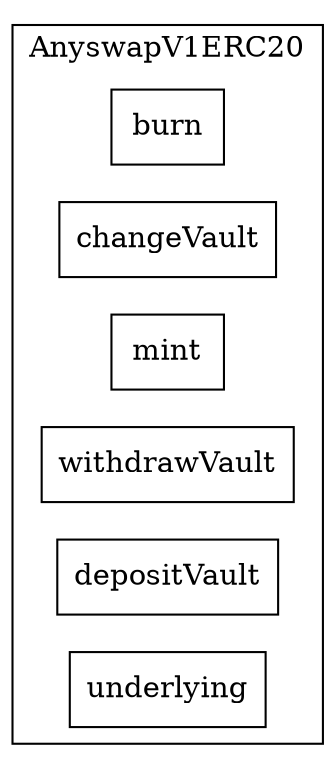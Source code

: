 strict digraph {
rankdir="LR"
node [shape=box]
subgraph cluster_808_AnyswapV1ERC20 {
label = "AnyswapV1ERC20"
"808_burn" [label="burn"]
"808_changeVault" [label="changeVault"]
"808_mint" [label="mint"]
"808_withdrawVault" [label="withdrawVault"]
"808_depositVault" [label="depositVault"]
"808_underlying" [label="underlying"]
}subgraph cluster_solidity {
label = "[Solidity]"
}
}